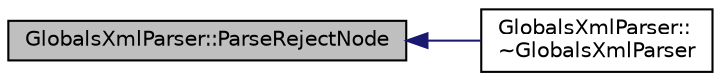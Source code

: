 digraph "GlobalsXmlParser::ParseRejectNode"
{
  edge [fontname="Helvetica",fontsize="10",labelfontname="Helvetica",labelfontsize="10"];
  node [fontname="Helvetica",fontsize="10",shape=record];
  rankdir="LR";
  Node1 [label="GlobalsXmlParser::ParseRejectNode",height=0.2,width=0.4,color="black", fillcolor="grey75", style="filled", fontcolor="black"];
  Node1 -> Node2 [dir="back",color="midnightblue",fontsize="10",style="solid",fontname="Helvetica"];
  Node2 [label="GlobalsXmlParser::\l~GlobalsXmlParser",height=0.2,width=0.4,color="black", fillcolor="white", style="filled",URL="$de/db6/class_globals_xml_parser.html#a666ff63de6175d6844cc8e9b098bf25a",tooltip="Default Destructor. "];
}
